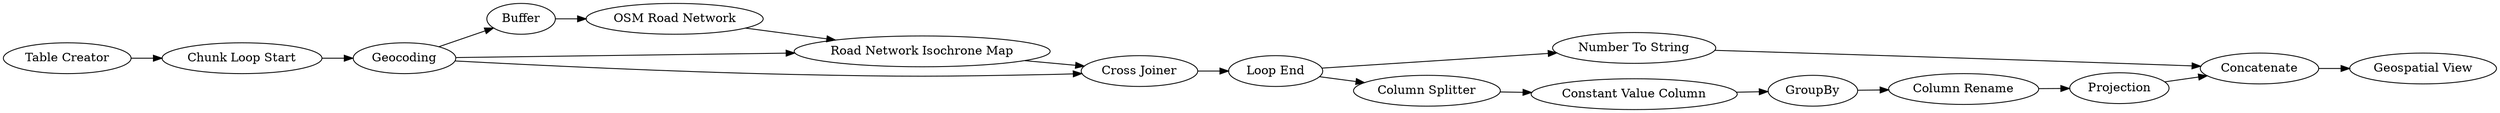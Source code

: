 digraph {
	1 [label="Table Creator"]
	2 [label=Geocoding]
	33 [label="OSM Road Network"]
	34 [label=Buffer]
	39 [label="Road Network Isochrone Map"]
	41 [label="Geospatial View"]
	42 [label="Chunk Loop Start"]
	43 [label="Loop End"]
	45 [label="Cross Joiner"]
	50 [label=Concatenate]
	60 [label="Number To String"]
	47 [label="Column Splitter"]
	48 [label="Constant Value Column"]
	49 [label=GroupBy]
	54 [label="Column Rename"]
	56 [label=Projection]
	47 -> 48
	48 -> 49
	49 -> 54
	54 -> 56
	1 -> 42
	2 -> 34
	2 -> 39
	2 -> 45
	33 -> 39
	34 -> 33
	39 -> 45
	42 -> 2
	43 -> 47
	43 -> 60
	45 -> 43
	50 -> 41
	60 -> 50
	56 -> 50
	rankdir=LR
}
